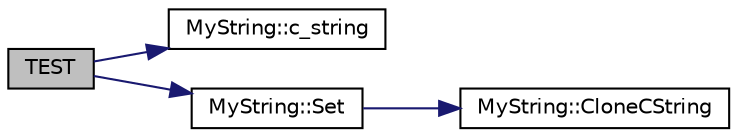 digraph "TEST"
{
 // INTERACTIVE_SVG=YES
 // LATEX_PDF_SIZE
  bgcolor="transparent";
  edge [fontname="Helvetica",fontsize="10",labelfontname="Helvetica",labelfontsize="10"];
  node [fontname="Helvetica",fontsize="10",shape=record];
  rankdir="LR";
  Node1 [label="TEST",height=0.2,width=0.4,color="black", fillcolor="grey75", style="filled", fontcolor="black",tooltip=" "];
  Node1 -> Node2 [color="midnightblue",fontsize="10",style="solid",fontname="Helvetica"];
  Node2 [label="MyString::c_string",height=0.2,width=0.4,color="black",URL="$d9/d2f/class_my_string.html#a9cb12423190ba73bbd60f1854c76b801",tooltip=" "];
  Node1 -> Node3 [color="midnightblue",fontsize="10",style="solid",fontname="Helvetica"];
  Node3 [label="MyString::Set",height=0.2,width=0.4,color="black",URL="$d9/d2f/class_my_string.html#a8a16a47ddf93ff4ffcabd4ee4ba55baf",tooltip=" "];
  Node3 -> Node4 [color="midnightblue",fontsize="10",style="solid",fontname="Helvetica"];
  Node4 [label="MyString::CloneCString",height=0.2,width=0.4,color="black",URL="$d9/d2f/class_my_string.html#ab2d97c7a2ef52b345237a6ce85480677",tooltip=" "];
}
